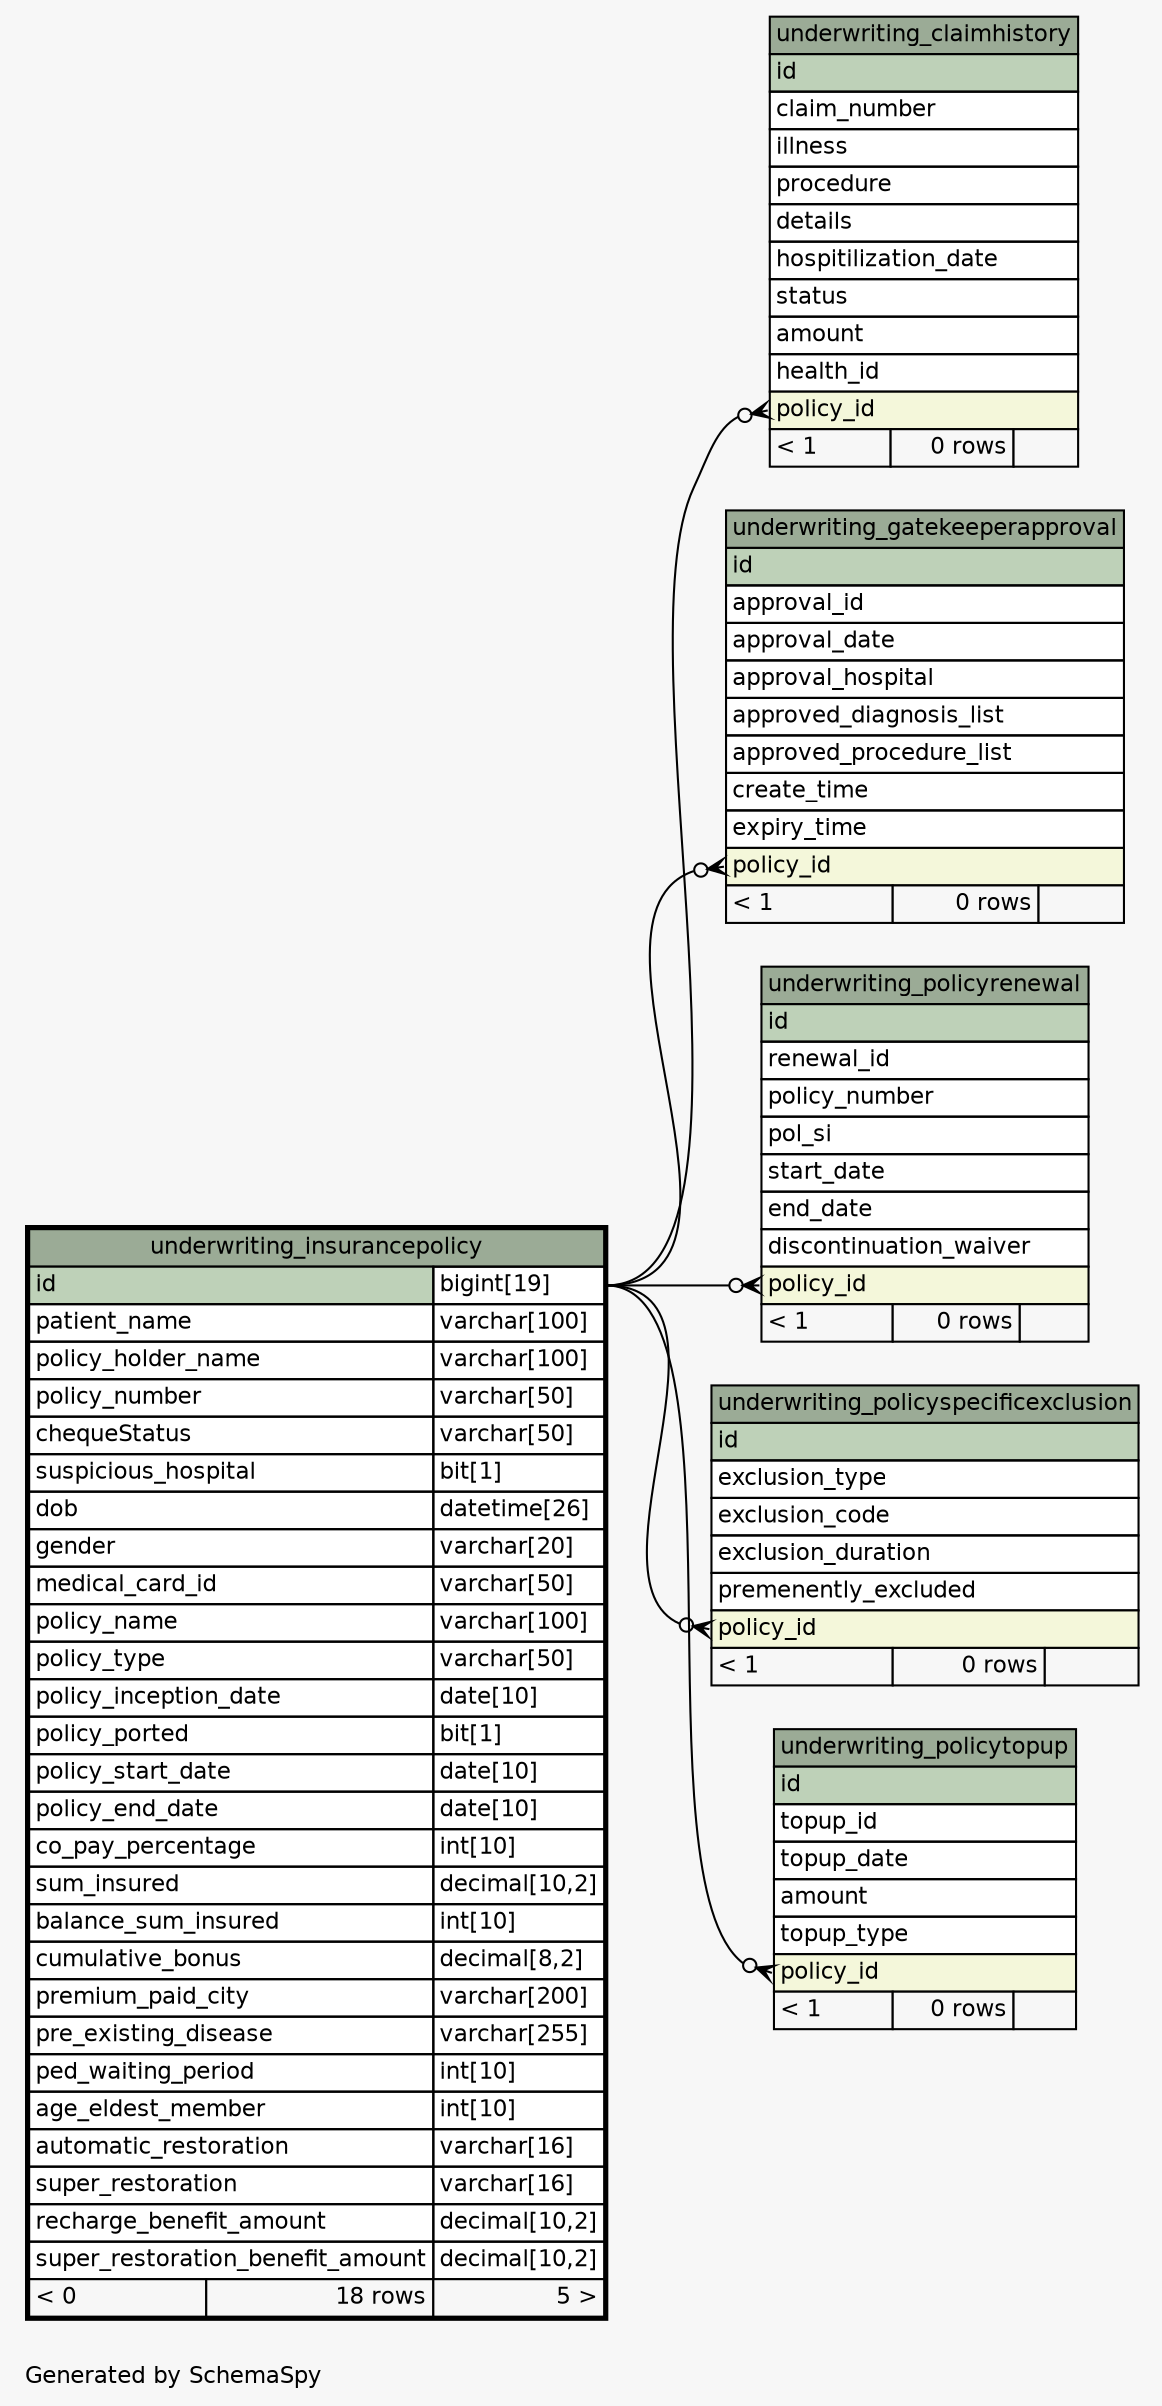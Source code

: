 // dot 6.0.1 on Linux 5.19.13-zen1-1-zen
// SchemaSpy rev 590
digraph "oneDegreeRelationshipsDiagram" {
  graph [
    rankdir="RL"
    bgcolor="#f7f7f7"
    label="\nGenerated by SchemaSpy"
    labeljust="l"
    nodesep="0.18"
    ranksep="0.46"
    fontname="Helvetica"
    fontsize="11"
  ];
  node [
    fontname="Helvetica"
    fontsize="11"
    shape="plaintext"
  ];
  edge [
    arrowsize="0.8"
  ];
  "underwriting_claimhistory":"policy_id":w -> "underwriting_insurancepolicy":"id.type":e [arrowhead=none dir=back arrowtail=crowodot];
  "underwriting_gatekeeperapproval":"policy_id":w -> "underwriting_insurancepolicy":"id.type":e [arrowhead=none dir=back arrowtail=crowodot];
  "underwriting_policyrenewal":"policy_id":w -> "underwriting_insurancepolicy":"id.type":e [arrowhead=none dir=back arrowtail=crowodot];
  "underwriting_policyspecificexclusion":"policy_id":w -> "underwriting_insurancepolicy":"id.type":e [arrowhead=none dir=back arrowtail=crowodot];
  "underwriting_policytopup":"policy_id":w -> "underwriting_insurancepolicy":"id.type":e [arrowhead=none dir=back arrowtail=crowodot];
  "underwriting_claimhistory" [
    label=<
    <TABLE BORDER="0" CELLBORDER="1" CELLSPACING="0" BGCOLOR="#ffffff">
      <TR><TD COLSPAN="3" BGCOLOR="#9bab96" ALIGN="CENTER">underwriting_claimhistory</TD></TR>
      <TR><TD PORT="id" COLSPAN="3" BGCOLOR="#bed1b8" ALIGN="LEFT">id</TD></TR>
      <TR><TD PORT="claim_number" COLSPAN="3" ALIGN="LEFT">claim_number</TD></TR>
      <TR><TD PORT="illness" COLSPAN="3" ALIGN="LEFT">illness</TD></TR>
      <TR><TD PORT="procedure" COLSPAN="3" ALIGN="LEFT">procedure</TD></TR>
      <TR><TD PORT="details" COLSPAN="3" ALIGN="LEFT">details</TD></TR>
      <TR><TD PORT="hospitilization_date" COLSPAN="3" ALIGN="LEFT">hospitilization_date</TD></TR>
      <TR><TD PORT="status" COLSPAN="3" ALIGN="LEFT">status</TD></TR>
      <TR><TD PORT="amount" COLSPAN="3" ALIGN="LEFT">amount</TD></TR>
      <TR><TD PORT="health_id" COLSPAN="3" ALIGN="LEFT">health_id</TD></TR>
      <TR><TD PORT="policy_id" COLSPAN="3" BGCOLOR="#f4f7da" ALIGN="LEFT">policy_id</TD></TR>
      <TR><TD ALIGN="LEFT" BGCOLOR="#f7f7f7">&lt; 1</TD><TD ALIGN="RIGHT" BGCOLOR="#f7f7f7">0 rows</TD><TD ALIGN="RIGHT" BGCOLOR="#f7f7f7">  </TD></TR>
    </TABLE>>
    URL="underwriting_claimhistory.html"
    tooltip="underwriting_claimhistory"
  ];
  "underwriting_gatekeeperapproval" [
    label=<
    <TABLE BORDER="0" CELLBORDER="1" CELLSPACING="0" BGCOLOR="#ffffff">
      <TR><TD COLSPAN="3" BGCOLOR="#9bab96" ALIGN="CENTER">underwriting_gatekeeperapproval</TD></TR>
      <TR><TD PORT="id" COLSPAN="3" BGCOLOR="#bed1b8" ALIGN="LEFT">id</TD></TR>
      <TR><TD PORT="approval_id" COLSPAN="3" ALIGN="LEFT">approval_id</TD></TR>
      <TR><TD PORT="approval_date" COLSPAN="3" ALIGN="LEFT">approval_date</TD></TR>
      <TR><TD PORT="approval_hospital" COLSPAN="3" ALIGN="LEFT">approval_hospital</TD></TR>
      <TR><TD PORT="approved_diagnosis_list" COLSPAN="3" ALIGN="LEFT">approved_diagnosis_list</TD></TR>
      <TR><TD PORT="approved_procedure_list" COLSPAN="3" ALIGN="LEFT">approved_procedure_list</TD></TR>
      <TR><TD PORT="create_time" COLSPAN="3" ALIGN="LEFT">create_time</TD></TR>
      <TR><TD PORT="expiry_time" COLSPAN="3" ALIGN="LEFT">expiry_time</TD></TR>
      <TR><TD PORT="policy_id" COLSPAN="3" BGCOLOR="#f4f7da" ALIGN="LEFT">policy_id</TD></TR>
      <TR><TD ALIGN="LEFT" BGCOLOR="#f7f7f7">&lt; 1</TD><TD ALIGN="RIGHT" BGCOLOR="#f7f7f7">0 rows</TD><TD ALIGN="RIGHT" BGCOLOR="#f7f7f7">  </TD></TR>
    </TABLE>>
    URL="underwriting_gatekeeperapproval.html"
    tooltip="underwriting_gatekeeperapproval"
  ];
  "underwriting_insurancepolicy" [
    label=<
    <TABLE BORDER="2" CELLBORDER="1" CELLSPACING="0" BGCOLOR="#ffffff">
      <TR><TD COLSPAN="3" BGCOLOR="#9bab96" ALIGN="CENTER">underwriting_insurancepolicy</TD></TR>
      <TR><TD PORT="id" COLSPAN="2" BGCOLOR="#bed1b8" ALIGN="LEFT">id</TD><TD PORT="id.type" ALIGN="LEFT">bigint[19]</TD></TR>
      <TR><TD PORT="patient_name" COLSPAN="2" ALIGN="LEFT">patient_name</TD><TD PORT="patient_name.type" ALIGN="LEFT">varchar[100]</TD></TR>
      <TR><TD PORT="policy_holder_name" COLSPAN="2" ALIGN="LEFT">policy_holder_name</TD><TD PORT="policy_holder_name.type" ALIGN="LEFT">varchar[100]</TD></TR>
      <TR><TD PORT="policy_number" COLSPAN="2" ALIGN="LEFT">policy_number</TD><TD PORT="policy_number.type" ALIGN="LEFT">varchar[50]</TD></TR>
      <TR><TD PORT="chequeStatus" COLSPAN="2" ALIGN="LEFT">chequeStatus</TD><TD PORT="chequeStatus.type" ALIGN="LEFT">varchar[50]</TD></TR>
      <TR><TD PORT="suspicious_hospital" COLSPAN="2" ALIGN="LEFT">suspicious_hospital</TD><TD PORT="suspicious_hospital.type" ALIGN="LEFT">bit[1]</TD></TR>
      <TR><TD PORT="dob" COLSPAN="2" ALIGN="LEFT">dob</TD><TD PORT="dob.type" ALIGN="LEFT">datetime[26]</TD></TR>
      <TR><TD PORT="gender" COLSPAN="2" ALIGN="LEFT">gender</TD><TD PORT="gender.type" ALIGN="LEFT">varchar[20]</TD></TR>
      <TR><TD PORT="medical_card_id" COLSPAN="2" ALIGN="LEFT">medical_card_id</TD><TD PORT="medical_card_id.type" ALIGN="LEFT">varchar[50]</TD></TR>
      <TR><TD PORT="policy_name" COLSPAN="2" ALIGN="LEFT">policy_name</TD><TD PORT="policy_name.type" ALIGN="LEFT">varchar[100]</TD></TR>
      <TR><TD PORT="policy_type" COLSPAN="2" ALIGN="LEFT">policy_type</TD><TD PORT="policy_type.type" ALIGN="LEFT">varchar[50]</TD></TR>
      <TR><TD PORT="policy_inception_date" COLSPAN="2" ALIGN="LEFT">policy_inception_date</TD><TD PORT="policy_inception_date.type" ALIGN="LEFT">date[10]</TD></TR>
      <TR><TD PORT="policy_ported" COLSPAN="2" ALIGN="LEFT">policy_ported</TD><TD PORT="policy_ported.type" ALIGN="LEFT">bit[1]</TD></TR>
      <TR><TD PORT="policy_start_date" COLSPAN="2" ALIGN="LEFT">policy_start_date</TD><TD PORT="policy_start_date.type" ALIGN="LEFT">date[10]</TD></TR>
      <TR><TD PORT="policy_end_date" COLSPAN="2" ALIGN="LEFT">policy_end_date</TD><TD PORT="policy_end_date.type" ALIGN="LEFT">date[10]</TD></TR>
      <TR><TD PORT="co_pay_percentage" COLSPAN="2" ALIGN="LEFT">co_pay_percentage</TD><TD PORT="co_pay_percentage.type" ALIGN="LEFT">int[10]</TD></TR>
      <TR><TD PORT="sum_insured" COLSPAN="2" ALIGN="LEFT">sum_insured</TD><TD PORT="sum_insured.type" ALIGN="LEFT">decimal[10,2]</TD></TR>
      <TR><TD PORT="balance_sum_insured" COLSPAN="2" ALIGN="LEFT">balance_sum_insured</TD><TD PORT="balance_sum_insured.type" ALIGN="LEFT">int[10]</TD></TR>
      <TR><TD PORT="cumulative_bonus" COLSPAN="2" ALIGN="LEFT">cumulative_bonus</TD><TD PORT="cumulative_bonus.type" ALIGN="LEFT">decimal[8,2]</TD></TR>
      <TR><TD PORT="premium_paid_city" COLSPAN="2" ALIGN="LEFT">premium_paid_city</TD><TD PORT="premium_paid_city.type" ALIGN="LEFT">varchar[200]</TD></TR>
      <TR><TD PORT="pre_existing_disease" COLSPAN="2" ALIGN="LEFT">pre_existing_disease</TD><TD PORT="pre_existing_disease.type" ALIGN="LEFT">varchar[255]</TD></TR>
      <TR><TD PORT="ped_waiting_period" COLSPAN="2" ALIGN="LEFT">ped_waiting_period</TD><TD PORT="ped_waiting_period.type" ALIGN="LEFT">int[10]</TD></TR>
      <TR><TD PORT="age_eldest_member" COLSPAN="2" ALIGN="LEFT">age_eldest_member</TD><TD PORT="age_eldest_member.type" ALIGN="LEFT">int[10]</TD></TR>
      <TR><TD PORT="automatic_restoration" COLSPAN="2" ALIGN="LEFT">automatic_restoration</TD><TD PORT="automatic_restoration.type" ALIGN="LEFT">varchar[16]</TD></TR>
      <TR><TD PORT="super_restoration" COLSPAN="2" ALIGN="LEFT">super_restoration</TD><TD PORT="super_restoration.type" ALIGN="LEFT">varchar[16]</TD></TR>
      <TR><TD PORT="recharge_benefit_amount" COLSPAN="2" ALIGN="LEFT">recharge_benefit_amount</TD><TD PORT="recharge_benefit_amount.type" ALIGN="LEFT">decimal[10,2]</TD></TR>
      <TR><TD PORT="super_restoration_benefit_amount" COLSPAN="2" ALIGN="LEFT">super_restoration_benefit_amount</TD><TD PORT="super_restoration_benefit_amount.type" ALIGN="LEFT">decimal[10,2]</TD></TR>
      <TR><TD ALIGN="LEFT" BGCOLOR="#f7f7f7">&lt; 0</TD><TD ALIGN="RIGHT" BGCOLOR="#f7f7f7">18 rows</TD><TD ALIGN="RIGHT" BGCOLOR="#f7f7f7">5 &gt;</TD></TR>
    </TABLE>>
    URL="underwriting_insurancepolicy.html"
    tooltip="underwriting_insurancepolicy"
  ];
  "underwriting_policyrenewal" [
    label=<
    <TABLE BORDER="0" CELLBORDER="1" CELLSPACING="0" BGCOLOR="#ffffff">
      <TR><TD COLSPAN="3" BGCOLOR="#9bab96" ALIGN="CENTER">underwriting_policyrenewal</TD></TR>
      <TR><TD PORT="id" COLSPAN="3" BGCOLOR="#bed1b8" ALIGN="LEFT">id</TD></TR>
      <TR><TD PORT="renewal_id" COLSPAN="3" ALIGN="LEFT">renewal_id</TD></TR>
      <TR><TD PORT="policy_number" COLSPAN="3" ALIGN="LEFT">policy_number</TD></TR>
      <TR><TD PORT="pol_si" COLSPAN="3" ALIGN="LEFT">pol_si</TD></TR>
      <TR><TD PORT="start_date" COLSPAN="3" ALIGN="LEFT">start_date</TD></TR>
      <TR><TD PORT="end_date" COLSPAN="3" ALIGN="LEFT">end_date</TD></TR>
      <TR><TD PORT="discontinuation_waiver" COLSPAN="3" ALIGN="LEFT">discontinuation_waiver</TD></TR>
      <TR><TD PORT="policy_id" COLSPAN="3" BGCOLOR="#f4f7da" ALIGN="LEFT">policy_id</TD></TR>
      <TR><TD ALIGN="LEFT" BGCOLOR="#f7f7f7">&lt; 1</TD><TD ALIGN="RIGHT" BGCOLOR="#f7f7f7">0 rows</TD><TD ALIGN="RIGHT" BGCOLOR="#f7f7f7">  </TD></TR>
    </TABLE>>
    URL="underwriting_policyrenewal.html"
    tooltip="underwriting_policyrenewal"
  ];
  "underwriting_policyspecificexclusion" [
    label=<
    <TABLE BORDER="0" CELLBORDER="1" CELLSPACING="0" BGCOLOR="#ffffff">
      <TR><TD COLSPAN="3" BGCOLOR="#9bab96" ALIGN="CENTER">underwriting_policyspecificexclusion</TD></TR>
      <TR><TD PORT="id" COLSPAN="3" BGCOLOR="#bed1b8" ALIGN="LEFT">id</TD></TR>
      <TR><TD PORT="exclusion_type" COLSPAN="3" ALIGN="LEFT">exclusion_type</TD></TR>
      <TR><TD PORT="exclusion_code" COLSPAN="3" ALIGN="LEFT">exclusion_code</TD></TR>
      <TR><TD PORT="exclusion_duration" COLSPAN="3" ALIGN="LEFT">exclusion_duration</TD></TR>
      <TR><TD PORT="premenently_excluded" COLSPAN="3" ALIGN="LEFT">premenently_excluded</TD></TR>
      <TR><TD PORT="policy_id" COLSPAN="3" BGCOLOR="#f4f7da" ALIGN="LEFT">policy_id</TD></TR>
      <TR><TD ALIGN="LEFT" BGCOLOR="#f7f7f7">&lt; 1</TD><TD ALIGN="RIGHT" BGCOLOR="#f7f7f7">0 rows</TD><TD ALIGN="RIGHT" BGCOLOR="#f7f7f7">  </TD></TR>
    </TABLE>>
    URL="underwriting_policyspecificexclusion.html"
    tooltip="underwriting_policyspecificexclusion"
  ];
  "underwriting_policytopup" [
    label=<
    <TABLE BORDER="0" CELLBORDER="1" CELLSPACING="0" BGCOLOR="#ffffff">
      <TR><TD COLSPAN="3" BGCOLOR="#9bab96" ALIGN="CENTER">underwriting_policytopup</TD></TR>
      <TR><TD PORT="id" COLSPAN="3" BGCOLOR="#bed1b8" ALIGN="LEFT">id</TD></TR>
      <TR><TD PORT="topup_id" COLSPAN="3" ALIGN="LEFT">topup_id</TD></TR>
      <TR><TD PORT="topup_date" COLSPAN="3" ALIGN="LEFT">topup_date</TD></TR>
      <TR><TD PORT="amount" COLSPAN="3" ALIGN="LEFT">amount</TD></TR>
      <TR><TD PORT="topup_type" COLSPAN="3" ALIGN="LEFT">topup_type</TD></TR>
      <TR><TD PORT="policy_id" COLSPAN="3" BGCOLOR="#f4f7da" ALIGN="LEFT">policy_id</TD></TR>
      <TR><TD ALIGN="LEFT" BGCOLOR="#f7f7f7">&lt; 1</TD><TD ALIGN="RIGHT" BGCOLOR="#f7f7f7">0 rows</TD><TD ALIGN="RIGHT" BGCOLOR="#f7f7f7">  </TD></TR>
    </TABLE>>
    URL="underwriting_policytopup.html"
    tooltip="underwriting_policytopup"
  ];
}
